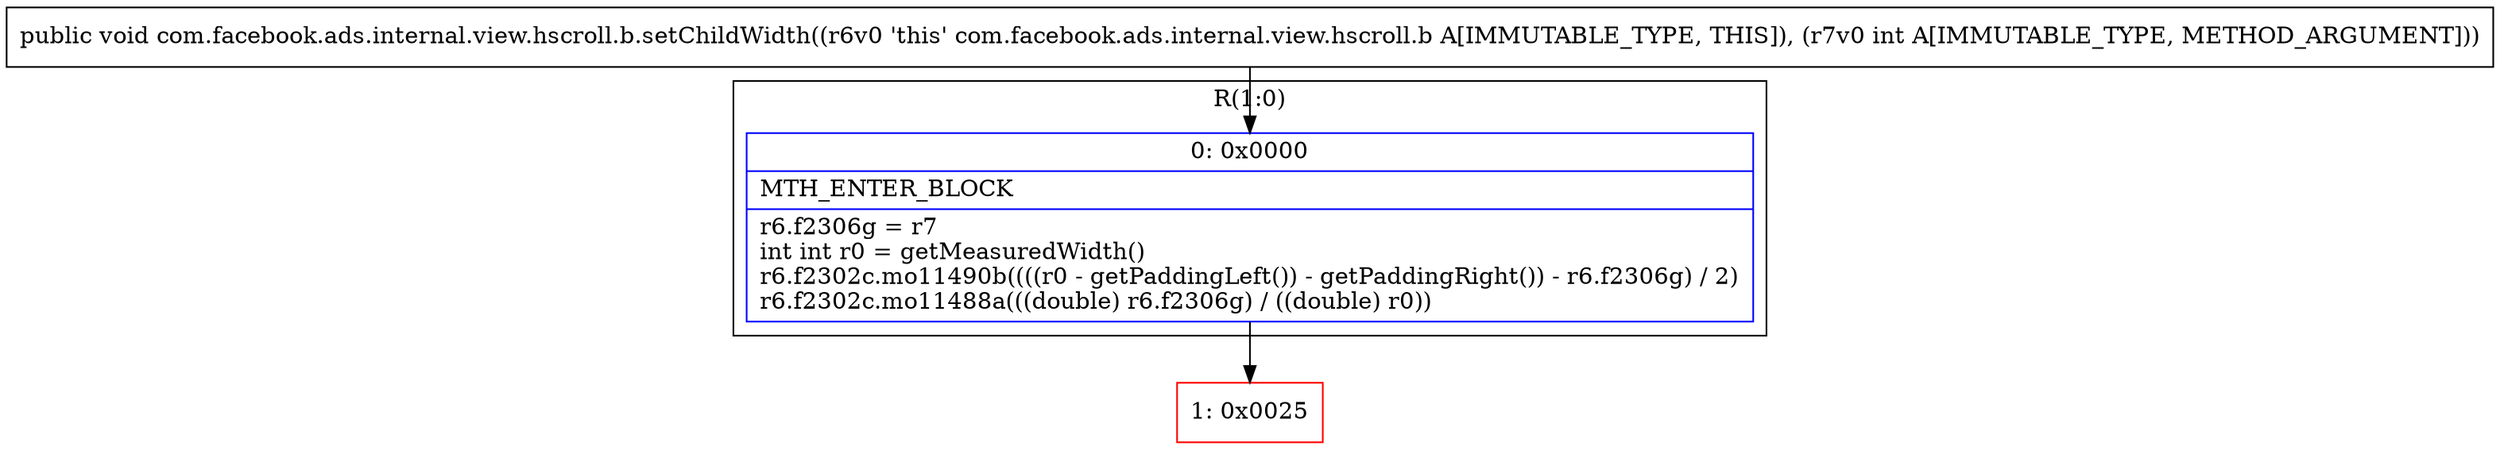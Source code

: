digraph "CFG forcom.facebook.ads.internal.view.hscroll.b.setChildWidth(I)V" {
subgraph cluster_Region_1916695526 {
label = "R(1:0)";
node [shape=record,color=blue];
Node_0 [shape=record,label="{0\:\ 0x0000|MTH_ENTER_BLOCK\l|r6.f2306g = r7\lint int r0 = getMeasuredWidth()\lr6.f2302c.mo11490b((((r0 \- getPaddingLeft()) \- getPaddingRight()) \- r6.f2306g) \/ 2)\lr6.f2302c.mo11488a(((double) r6.f2306g) \/ ((double) r0))\l}"];
}
Node_1 [shape=record,color=red,label="{1\:\ 0x0025}"];
MethodNode[shape=record,label="{public void com.facebook.ads.internal.view.hscroll.b.setChildWidth((r6v0 'this' com.facebook.ads.internal.view.hscroll.b A[IMMUTABLE_TYPE, THIS]), (r7v0 int A[IMMUTABLE_TYPE, METHOD_ARGUMENT])) }"];
MethodNode -> Node_0;
Node_0 -> Node_1;
}

